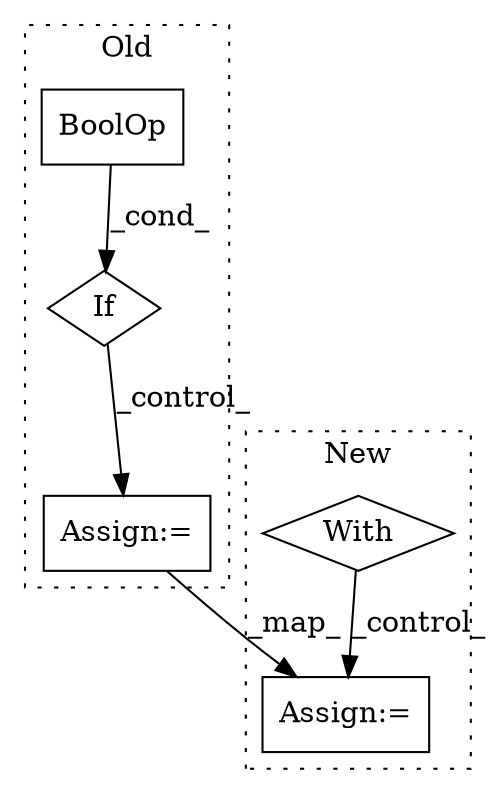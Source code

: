 digraph G {
subgraph cluster0 {
1 [label="BoolOp" a="72" s="16461" l="52" shape="box"];
4 [label="Assign:=" a="68" s="16901" l="3" shape="box"];
5 [label="If" a="96" s="16458" l="3" shape="diamond"];
label = "Old";
style="dotted";
}
subgraph cluster1 {
2 [label="With" a="39" s="17402,17414" l="5,16" shape="diamond"];
3 [label="Assign:=" a="68" s="17436" l="3" shape="box"];
label = "New";
style="dotted";
}
1 -> 5 [label="_cond_"];
2 -> 3 [label="_control_"];
4 -> 3 [label="_map_"];
5 -> 4 [label="_control_"];
}